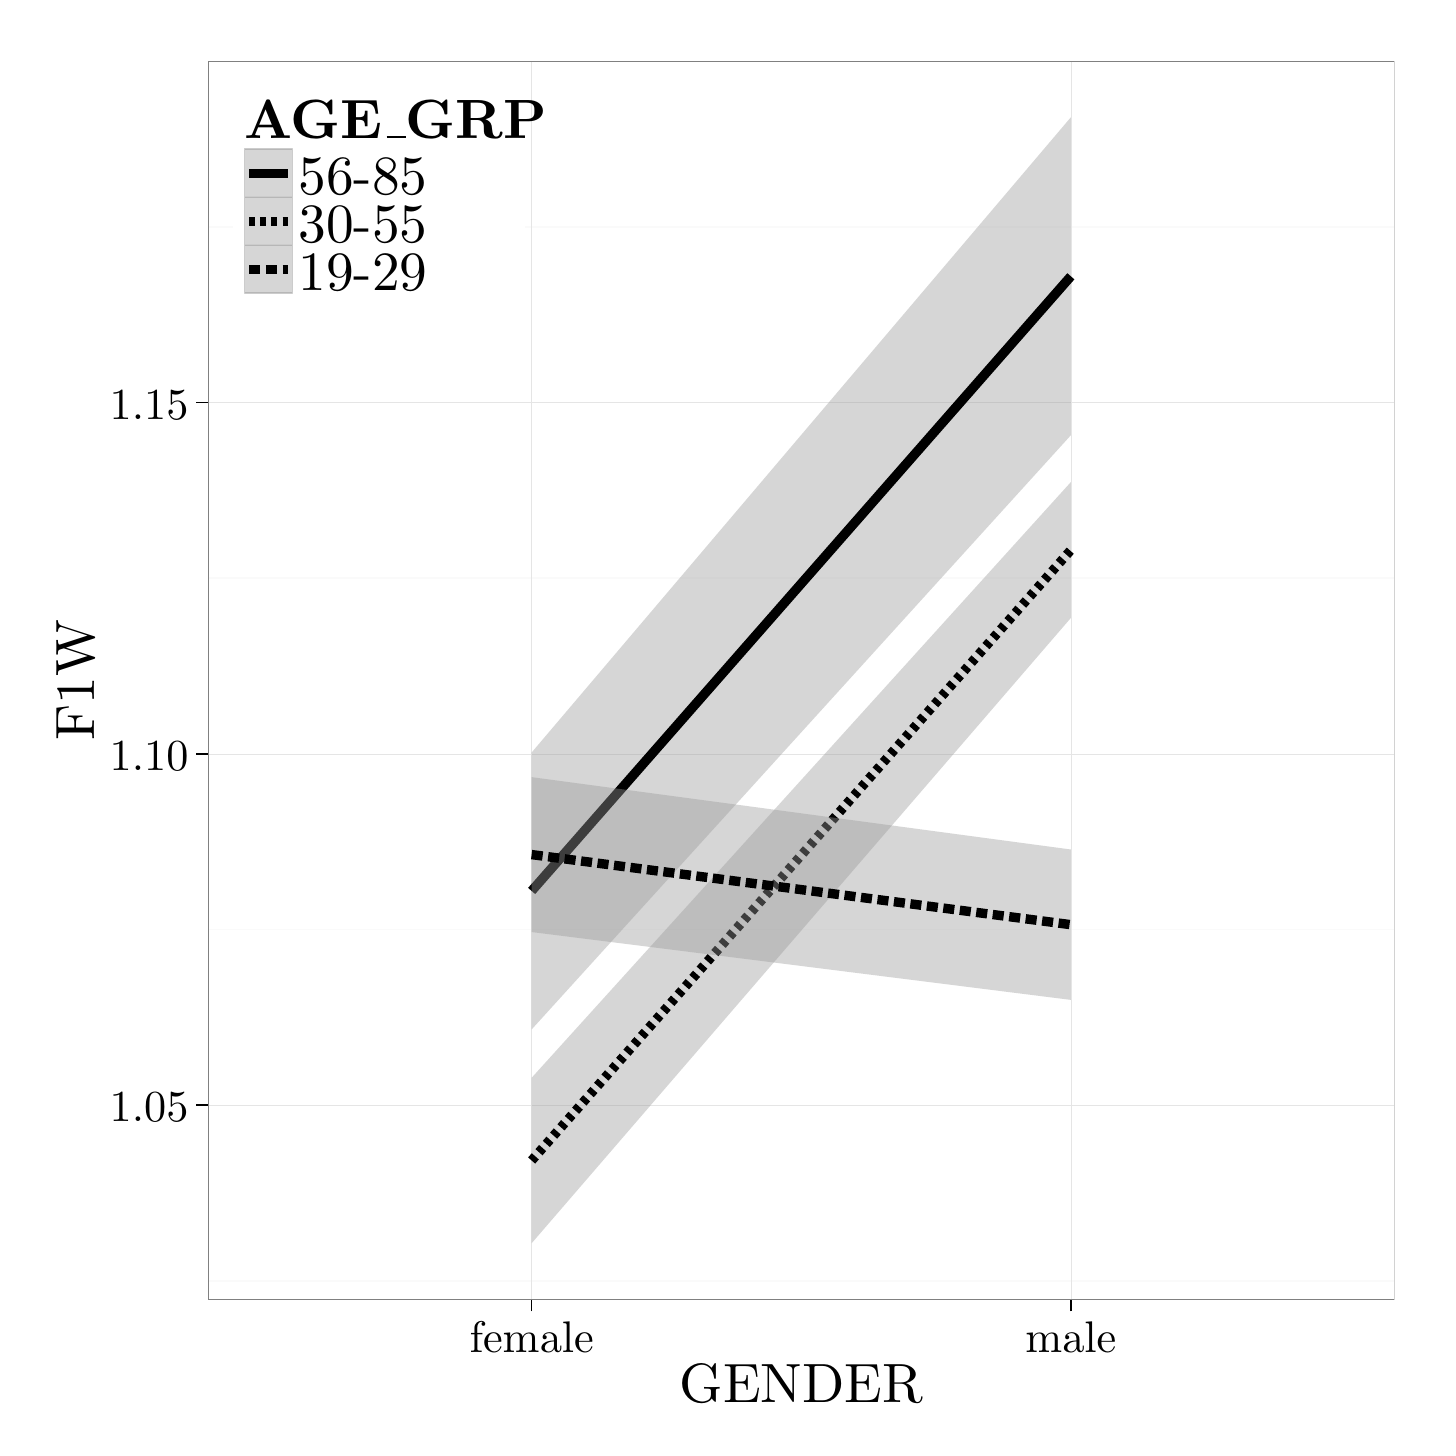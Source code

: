 % Created by tikzDevice version 0.8.1 on 2016-02-09 02:14:30
% !TEX encoding = UTF-8 Unicode
\begin{tikzpicture}[x=1pt,y=1pt]
\definecolor{fillColor}{RGB}{255,255,255}
\path[use as bounding box,fill=fillColor,fill opacity=0.00] (0,0) rectangle (505.89,505.89);
\begin{scope}
\path[clip] (  0.00,  0.00) rectangle (505.89,505.89);
\definecolor{drawColor}{RGB}{255,255,255}
\definecolor{fillColor}{RGB}{255,255,255}

\path[draw=drawColor,line width= 0.6pt,line join=round,line cap=round,fill=fillColor] (  0.00, -0.00) rectangle (505.89,505.89);
\end{scope}
\begin{scope}
\path[clip] ( 65.21, 46.31) rectangle (493.85,493.84);
\definecolor{fillColor}{RGB}{255,255,255}

\path[fill=fillColor] ( 65.21, 46.31) rectangle (493.85,493.84);
\definecolor{drawColor}{gray}{0.98}

\path[draw=drawColor,line width= 0.6pt,line join=round] ( 65.21, 53.01) --
	(493.85, 53.01);

\path[draw=drawColor,line width= 0.6pt,line join=round] ( 65.21,179.98) --
	(493.85,179.98);

\path[draw=drawColor,line width= 0.6pt,line join=round] ( 65.21,306.95) --
	(493.85,306.95);

\path[draw=drawColor,line width= 0.6pt,line join=round] ( 65.21,433.92) --
	(493.85,433.92);
\definecolor{drawColor}{gray}{0.90}

\path[draw=drawColor,line width= 0.2pt,line join=round] ( 65.21,116.50) --
	(493.85,116.50);

\path[draw=drawColor,line width= 0.2pt,line join=round] ( 65.21,243.46) --
	(493.85,243.46);

\path[draw=drawColor,line width= 0.2pt,line join=round] ( 65.21,370.43) --
	(493.85,370.43);

\path[draw=drawColor,line width= 0.2pt,line join=round] (182.11, 46.31) --
	(182.11,493.84);

\path[draw=drawColor,line width= 0.2pt,line join=round] (376.95, 46.31) --
	(376.95,493.84);
\definecolor{fillColor}{RGB}{153,153,153}

\path[fill=fillColor,fill opacity=0.40] (182.11,243.97) --
	(376.95,473.50) --
	(376.95,358.61) --
	(182.11,143.90) --
	cycle;
\definecolor{drawColor}{RGB}{0,0,0}

\path[draw=drawColor,line width= 3.4pt,line join=round] (182.11,193.94) --
	(376.95,416.05);

\path[fill=fillColor,fill opacity=0.40] (182.11,126.43) --
	(376.95,341.68) --
	(376.95,292.59) --
	(182.11, 66.65) --
	cycle;

\path[draw=drawColor,line width= 3.4pt,dash pattern=on 2pt off 2pt ,line join=round] (182.11, 96.54) --
	(376.95,317.14);

\path[fill=fillColor,fill opacity=0.40] (182.11,235.07) --
	(376.95,208.92) --
	(376.95,154.58) --
	(182.11,179.09) --
	cycle;

\path[draw=drawColor,line width= 3.4pt,dash pattern=on 4pt off 2pt ,line join=round] (182.11,207.08) --
	(376.95,181.75);
\definecolor{drawColor}{gray}{0.50}

\path[draw=drawColor,line width= 0.6pt,line join=round,line cap=round] ( 65.21, 46.31) rectangle (493.85,493.84);
\end{scope}
\begin{scope}
\path[clip] (  0.00,  0.00) rectangle (505.89,505.89);
\definecolor{drawColor}{RGB}{0,0,0}

\node[text=drawColor,anchor=base east,inner sep=0pt, outer sep=0pt, scale=  1.60] at ( 58.10,110.46) {1.05};

\node[text=drawColor,anchor=base east,inner sep=0pt, outer sep=0pt, scale=  1.60] at ( 58.10,237.43) {1.10};

\node[text=drawColor,anchor=base east,inner sep=0pt, outer sep=0pt, scale=  1.60] at ( 58.10,364.40) {1.15};
\end{scope}
\begin{scope}
\path[clip] (  0.00,  0.00) rectangle (505.89,505.89);
\definecolor{drawColor}{RGB}{0,0,0}

\path[draw=drawColor,line width= 0.6pt,line join=round] ( 60.95,116.50) --
	( 65.21,116.50);

\path[draw=drawColor,line width= 0.6pt,line join=round] ( 60.95,243.46) --
	( 65.21,243.46);

\path[draw=drawColor,line width= 0.6pt,line join=round] ( 60.95,370.43) --
	( 65.21,370.43);
\end{scope}
\begin{scope}
\path[clip] (  0.00,  0.00) rectangle (505.89,505.89);
\definecolor{drawColor}{RGB}{0,0,0}

\path[draw=drawColor,line width= 0.6pt,line join=round] (182.11, 42.04) --
	(182.11, 46.31);

\path[draw=drawColor,line width= 0.6pt,line join=round] (376.95, 42.04) --
	(376.95, 46.31);
\end{scope}
\begin{scope}
\path[clip] (  0.00,  0.00) rectangle (505.89,505.89);
\definecolor{drawColor}{RGB}{0,0,0}

\node[text=drawColor,anchor=base,inner sep=0pt, outer sep=0pt, scale=  1.60] at (182.11, 27.13) {female};

\node[text=drawColor,anchor=base,inner sep=0pt, outer sep=0pt, scale=  1.60] at (376.95, 27.13) {male};
\end{scope}
\begin{scope}
\path[clip] (  0.00,  0.00) rectangle (505.89,505.89);
\definecolor{drawColor}{RGB}{0,0,0}

\node[text=drawColor,anchor=base,inner sep=0pt, outer sep=0pt, scale=  2.00] at (279.53,  9.03) {GENDER};
\end{scope}
\begin{scope}
\path[clip] (  0.00,  0.00) rectangle (505.89,505.89);
\definecolor{drawColor}{RGB}{0,0,0}

\node[text=drawColor,rotate= 90.00,anchor=base,inner sep=0pt, outer sep=0pt, scale=  2.00] at ( 24.12,270.08) {F1W};
\end{scope}
\begin{scope}
\path[clip] (  0.00,  0.00) rectangle (505.89,505.89);
\definecolor{fillColor}{RGB}{255,255,255}

\path[fill=fillColor] ( 74.08,405.66) rectangle (179.78,484.98);
\end{scope}
\begin{scope}
\path[clip] (  0.00,  0.00) rectangle (505.89,505.89);
\definecolor{drawColor}{RGB}{0,0,0}

\node[text=drawColor,anchor=base west,inner sep=0pt, outer sep=0pt, scale=  2.00] at ( 78.35,465.96) {\bfseries AGE{\_{}}GRP};
\end{scope}
\begin{scope}
\path[clip] (  0.00,  0.00) rectangle (505.89,505.89);
\definecolor{drawColor}{gray}{0.80}
\definecolor{fillColor}{RGB}{255,255,255}

\path[draw=drawColor,line width= 0.6pt,line join=round,line cap=round,fill=fillColor] ( 78.35,444.61) rectangle ( 95.69,461.96);
\end{scope}
\begin{scope}
\path[clip] (  0.00,  0.00) rectangle (505.89,505.89);
\definecolor{fillColor}{RGB}{153,153,153}

\path[fill=fillColor,fill opacity=0.40] ( 78.35,444.61) rectangle ( 95.69,461.96);
\definecolor{drawColor}{RGB}{0,0,0}

\path[draw=drawColor,line width= 3.4pt,line join=round] ( 80.08,453.29) -- ( 93.96,453.29);
\end{scope}
\begin{scope}
\path[clip] (  0.00,  0.00) rectangle (505.89,505.89);
\definecolor{drawColor}{gray}{0.80}
\definecolor{fillColor}{RGB}{255,255,255}

\path[draw=drawColor,line width= 0.6pt,line join=round,line cap=round,fill=fillColor] ( 78.35,427.27) rectangle ( 95.69,444.61);
\end{scope}
\begin{scope}
\path[clip] (  0.00,  0.00) rectangle (505.89,505.89);
\definecolor{fillColor}{RGB}{153,153,153}

\path[fill=fillColor,fill opacity=0.40] ( 78.35,427.27) rectangle ( 95.69,444.61);
\definecolor{drawColor}{RGB}{0,0,0}

\path[draw=drawColor,line width= 3.4pt,dash pattern=on 2pt off 2pt ,line join=round] ( 80.08,435.94) -- ( 93.96,435.94);
\end{scope}
\begin{scope}
\path[clip] (  0.00,  0.00) rectangle (505.89,505.89);
\definecolor{drawColor}{gray}{0.80}
\definecolor{fillColor}{RGB}{255,255,255}

\path[draw=drawColor,line width= 0.6pt,line join=round,line cap=round,fill=fillColor] ( 78.35,409.92) rectangle ( 95.69,427.27);
\end{scope}
\begin{scope}
\path[clip] (  0.00,  0.00) rectangle (505.89,505.89);
\definecolor{fillColor}{RGB}{153,153,153}

\path[fill=fillColor,fill opacity=0.40] ( 78.35,409.92) rectangle ( 95.69,427.27);
\definecolor{drawColor}{RGB}{0,0,0}

\path[draw=drawColor,line width= 3.4pt,dash pattern=on 4pt off 2pt ,line join=round] ( 80.08,418.60) -- ( 93.96,418.60);
\end{scope}
\begin{scope}
\path[clip] (  0.00,  0.00) rectangle (505.89,505.89);
\definecolor{drawColor}{RGB}{0,0,0}

\node[text=drawColor,anchor=base west,inner sep=0pt, outer sep=0pt, scale=  2.00] at ( 97.86,445.75) {56-85};
\end{scope}
\begin{scope}
\path[clip] (  0.00,  0.00) rectangle (505.89,505.89);
\definecolor{drawColor}{RGB}{0,0,0}

\node[text=drawColor,anchor=base west,inner sep=0pt, outer sep=0pt, scale=  2.00] at ( 97.86,428.40) {30-55};
\end{scope}
\begin{scope}
\path[clip] (  0.00,  0.00) rectangle (505.89,505.89);
\definecolor{drawColor}{RGB}{0,0,0}

\node[text=drawColor,anchor=base west,inner sep=0pt, outer sep=0pt, scale=  2.00] at ( 97.86,411.06) {19-29};
\end{scope}
\end{tikzpicture}
